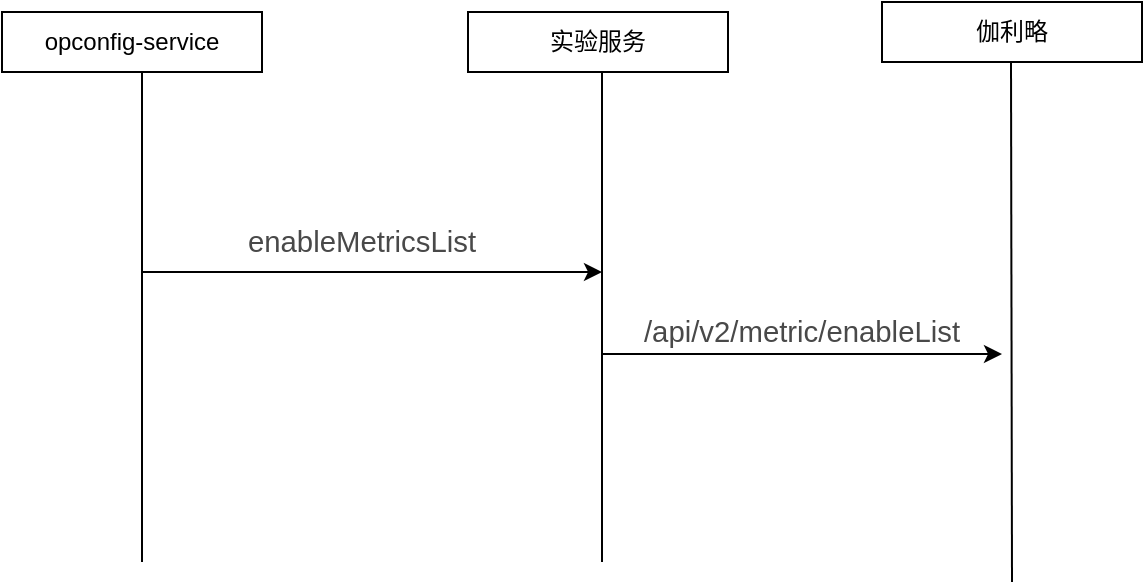 <mxfile version="24.7.10">
  <diagram name="第 1 页" id="q_uWG5S2N9TRRHDOflPN">
    <mxGraphModel dx="629" dy="642" grid="1" gridSize="10" guides="1" tooltips="1" connect="1" arrows="1" fold="1" page="1" pageScale="1" pageWidth="827" pageHeight="1169" math="0" shadow="0">
      <root>
        <mxCell id="0" />
        <mxCell id="1" parent="0" />
        <mxCell id="ljwR9uPZSq7H35jICRr4-1" value="opconfig-service" style="rounded=0;whiteSpace=wrap;html=1;" vertex="1" parent="1">
          <mxGeometry x="880" y="1145" width="130" height="30" as="geometry" />
        </mxCell>
        <mxCell id="ljwR9uPZSq7H35jICRr4-2" value="实验服务" style="rounded=0;whiteSpace=wrap;html=1;" vertex="1" parent="1">
          <mxGeometry x="1113" y="1145" width="130" height="30" as="geometry" />
        </mxCell>
        <mxCell id="ljwR9uPZSq7H35jICRr4-3" value="" style="endArrow=classic;html=1;rounded=0;" edge="1" parent="1">
          <mxGeometry width="50" height="50" relative="1" as="geometry">
            <mxPoint x="950" y="1275" as="sourcePoint" />
            <mxPoint x="1180" y="1275" as="targetPoint" />
          </mxGeometry>
        </mxCell>
        <mxCell id="ljwR9uPZSq7H35jICRr4-4" value="" style="endArrow=classic;html=1;rounded=0;" edge="1" parent="1">
          <mxGeometry width="50" height="50" relative="1" as="geometry">
            <mxPoint x="1180" y="1316" as="sourcePoint" />
            <mxPoint x="1380" y="1316" as="targetPoint" />
          </mxGeometry>
        </mxCell>
        <mxCell id="ljwR9uPZSq7H35jICRr4-5" value="" style="endArrow=none;html=1;rounded=0;" edge="1" parent="1">
          <mxGeometry width="50" height="50" relative="1" as="geometry">
            <mxPoint x="950" y="1420" as="sourcePoint" />
            <mxPoint x="950" y="1175" as="targetPoint" />
          </mxGeometry>
        </mxCell>
        <mxCell id="ljwR9uPZSq7H35jICRr4-6" value="" style="endArrow=none;html=1;rounded=0;" edge="1" parent="1">
          <mxGeometry width="50" height="50" relative="1" as="geometry">
            <mxPoint x="1180" y="1420" as="sourcePoint" />
            <mxPoint x="1180" y="1175" as="targetPoint" />
          </mxGeometry>
        </mxCell>
        <mxCell id="ljwR9uPZSq7H35jICRr4-7" value="&lt;span data-copy-origin=&quot;https://odocs.myoas.com&quot; data-docs-delta=&quot;[[20,&amp;quot;enableList&amp;quot;]]&quot;&gt;&lt;p style=&quot;line-height: 100%;margin-bottom: 0pt;margin-top: 0pt;font-size: 11pt;color: #494949;&quot; class=&quot;ql-direction-ltr&quot;&gt;&lt;span class=&quot;ql-author-307243&quot;&gt;enableMetricsList&lt;/span&gt;&lt;/p&gt;&lt;/span&gt;" style="text;html=1;align=center;verticalAlign=middle;whiteSpace=wrap;rounded=0;" vertex="1" parent="1">
          <mxGeometry x="990" y="1245" width="140" height="30" as="geometry" />
        </mxCell>
        <mxCell id="ljwR9uPZSq7H35jICRr4-8" value="伽利略" style="rounded=0;whiteSpace=wrap;html=1;" vertex="1" parent="1">
          <mxGeometry x="1320" y="1140" width="130" height="30" as="geometry" />
        </mxCell>
        <mxCell id="ljwR9uPZSq7H35jICRr4-9" value="" style="endArrow=none;html=1;rounded=0;" edge="1" parent="1">
          <mxGeometry width="50" height="50" relative="1" as="geometry">
            <mxPoint x="1385" y="1430" as="sourcePoint" />
            <mxPoint x="1384.5" y="1170" as="targetPoint" />
          </mxGeometry>
        </mxCell>
        <mxCell id="ljwR9uPZSq7H35jICRr4-10" value="&lt;span data-copy-origin=&quot;https://odocs.myoas.com&quot; data-docs-delta=&quot;[[20,&amp;quot;/api/v2/metric/enableList&amp;quot;]]&quot;&gt;&lt;p style=&quot;line-height: 100%;margin-bottom: 0pt;margin-top: 0pt;font-size: 11pt;color: #494949;&quot; class=&quot;ql-direction-ltr&quot;&gt;&lt;span class=&quot;ql-author-307243&quot;&gt;/api/v2/metric/enableList&lt;/span&gt;&lt;/p&gt;&lt;/span&gt;" style="text;html=1;align=center;verticalAlign=middle;whiteSpace=wrap;rounded=0;" vertex="1" parent="1">
          <mxGeometry x="1210" y="1290" width="140" height="30" as="geometry" />
        </mxCell>
      </root>
    </mxGraphModel>
  </diagram>
</mxfile>
